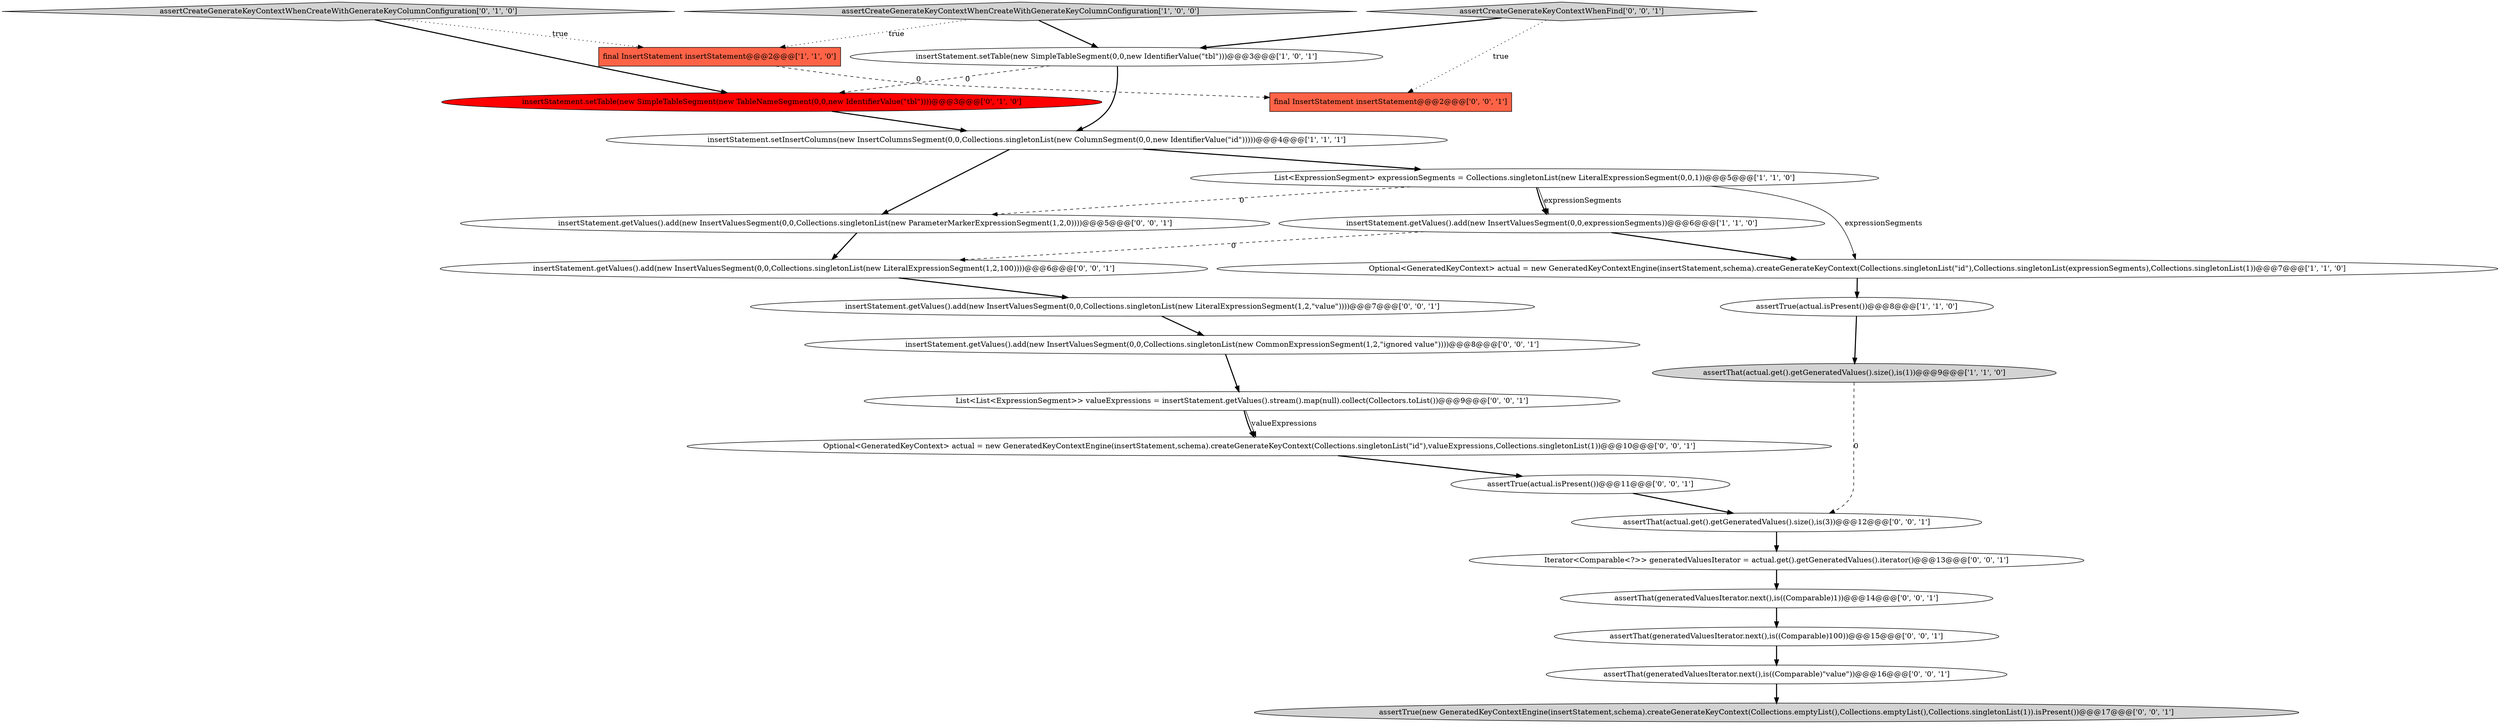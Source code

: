 digraph {
0 [style = filled, label = "insertStatement.setTable(new SimpleTableSegment(0,0,new IdentifierValue(\"tbl\")))@@@3@@@['1', '0', '1']", fillcolor = white, shape = ellipse image = "AAA0AAABBB1BBB"];
25 [style = filled, label = "insertStatement.getValues().add(new InsertValuesSegment(0,0,Collections.singletonList(new ParameterMarkerExpressionSegment(1,2,0))))@@@5@@@['0', '0', '1']", fillcolor = white, shape = ellipse image = "AAA0AAABBB3BBB"];
14 [style = filled, label = "assertTrue(new GeneratedKeyContextEngine(insertStatement,schema).createGenerateKeyContext(Collections.emptyList(),Collections.emptyList(),Collections.singletonList(1)).isPresent())@@@17@@@['0', '0', '1']", fillcolor = lightgray, shape = ellipse image = "AAA0AAABBB3BBB"];
6 [style = filled, label = "assertCreateGenerateKeyContextWhenCreateWithGenerateKeyColumnConfiguration['1', '0', '0']", fillcolor = lightgray, shape = diamond image = "AAA0AAABBB1BBB"];
5 [style = filled, label = "assertTrue(actual.isPresent())@@@8@@@['1', '1', '0']", fillcolor = white, shape = ellipse image = "AAA0AAABBB1BBB"];
22 [style = filled, label = "assertTrue(actual.isPresent())@@@11@@@['0', '0', '1']", fillcolor = white, shape = ellipse image = "AAA0AAABBB3BBB"];
9 [style = filled, label = "insertStatement.setTable(new SimpleTableSegment(new TableNameSegment(0,0,new IdentifierValue(\"tbl\"))))@@@3@@@['0', '1', '0']", fillcolor = red, shape = ellipse image = "AAA1AAABBB2BBB"];
21 [style = filled, label = "assertThat(generatedValuesIterator.next(),is((Comparable)100))@@@15@@@['0', '0', '1']", fillcolor = white, shape = ellipse image = "AAA0AAABBB3BBB"];
24 [style = filled, label = "assertCreateGenerateKeyContextWhenFind['0', '0', '1']", fillcolor = lightgray, shape = diamond image = "AAA0AAABBB3BBB"];
11 [style = filled, label = "final InsertStatement insertStatement@@@2@@@['0', '0', '1']", fillcolor = tomato, shape = box image = "AAA0AAABBB3BBB"];
20 [style = filled, label = "assertThat(generatedValuesIterator.next(),is((Comparable)\"value\"))@@@16@@@['0', '0', '1']", fillcolor = white, shape = ellipse image = "AAA0AAABBB3BBB"];
15 [style = filled, label = "insertStatement.getValues().add(new InsertValuesSegment(0,0,Collections.singletonList(new LiteralExpressionSegment(1,2,100))))@@@6@@@['0', '0', '1']", fillcolor = white, shape = ellipse image = "AAA0AAABBB3BBB"];
13 [style = filled, label = "assertThat(generatedValuesIterator.next(),is((Comparable)1))@@@14@@@['0', '0', '1']", fillcolor = white, shape = ellipse image = "AAA0AAABBB3BBB"];
10 [style = filled, label = "assertCreateGenerateKeyContextWhenCreateWithGenerateKeyColumnConfiguration['0', '1', '0']", fillcolor = lightgray, shape = diamond image = "AAA0AAABBB2BBB"];
23 [style = filled, label = "Iterator<Comparable<?>> generatedValuesIterator = actual.get().getGeneratedValues().iterator()@@@13@@@['0', '0', '1']", fillcolor = white, shape = ellipse image = "AAA0AAABBB3BBB"];
17 [style = filled, label = "insertStatement.getValues().add(new InsertValuesSegment(0,0,Collections.singletonList(new CommonExpressionSegment(1,2,\"ignored value\"))))@@@8@@@['0', '0', '1']", fillcolor = white, shape = ellipse image = "AAA0AAABBB3BBB"];
18 [style = filled, label = "Optional<GeneratedKeyContext> actual = new GeneratedKeyContextEngine(insertStatement,schema).createGenerateKeyContext(Collections.singletonList(\"id\"),valueExpressions,Collections.singletonList(1))@@@10@@@['0', '0', '1']", fillcolor = white, shape = ellipse image = "AAA0AAABBB3BBB"];
19 [style = filled, label = "insertStatement.getValues().add(new InsertValuesSegment(0,0,Collections.singletonList(new LiteralExpressionSegment(1,2,\"value\"))))@@@7@@@['0', '0', '1']", fillcolor = white, shape = ellipse image = "AAA0AAABBB3BBB"];
1 [style = filled, label = "Optional<GeneratedKeyContext> actual = new GeneratedKeyContextEngine(insertStatement,schema).createGenerateKeyContext(Collections.singletonList(\"id\"),Collections.singletonList(expressionSegments),Collections.singletonList(1))@@@7@@@['1', '1', '0']", fillcolor = white, shape = ellipse image = "AAA0AAABBB1BBB"];
2 [style = filled, label = "assertThat(actual.get().getGeneratedValues().size(),is(1))@@@9@@@['1', '1', '0']", fillcolor = lightgray, shape = ellipse image = "AAA0AAABBB1BBB"];
16 [style = filled, label = "List<List<ExpressionSegment>> valueExpressions = insertStatement.getValues().stream().map(null).collect(Collectors.toList())@@@9@@@['0', '0', '1']", fillcolor = white, shape = ellipse image = "AAA0AAABBB3BBB"];
4 [style = filled, label = "insertStatement.getValues().add(new InsertValuesSegment(0,0,expressionSegments))@@@6@@@['1', '1', '0']", fillcolor = white, shape = ellipse image = "AAA0AAABBB1BBB"];
3 [style = filled, label = "List<ExpressionSegment> expressionSegments = Collections.singletonList(new LiteralExpressionSegment(0,0,1))@@@5@@@['1', '1', '0']", fillcolor = white, shape = ellipse image = "AAA0AAABBB1BBB"];
8 [style = filled, label = "final InsertStatement insertStatement@@@2@@@['1', '1', '0']", fillcolor = tomato, shape = box image = "AAA0AAABBB1BBB"];
7 [style = filled, label = "insertStatement.setInsertColumns(new InsertColumnsSegment(0,0,Collections.singletonList(new ColumnSegment(0,0,new IdentifierValue(\"id\")))))@@@4@@@['1', '1', '1']", fillcolor = white, shape = ellipse image = "AAA0AAABBB1BBB"];
12 [style = filled, label = "assertThat(actual.get().getGeneratedValues().size(),is(3))@@@12@@@['0', '0', '1']", fillcolor = white, shape = ellipse image = "AAA0AAABBB3BBB"];
1->5 [style = bold, label=""];
3->4 [style = solid, label="expressionSegments"];
10->8 [style = dotted, label="true"];
3->1 [style = solid, label="expressionSegments"];
16->18 [style = bold, label=""];
24->0 [style = bold, label=""];
20->14 [style = bold, label=""];
6->0 [style = bold, label=""];
19->17 [style = bold, label=""];
9->7 [style = bold, label=""];
15->19 [style = bold, label=""];
3->4 [style = bold, label=""];
7->3 [style = bold, label=""];
0->7 [style = bold, label=""];
24->11 [style = dotted, label="true"];
2->12 [style = dashed, label="0"];
5->2 [style = bold, label=""];
18->22 [style = bold, label=""];
21->20 [style = bold, label=""];
23->13 [style = bold, label=""];
6->8 [style = dotted, label="true"];
22->12 [style = bold, label=""];
4->15 [style = dashed, label="0"];
25->15 [style = bold, label=""];
4->1 [style = bold, label=""];
10->9 [style = bold, label=""];
7->25 [style = bold, label=""];
12->23 [style = bold, label=""];
0->9 [style = dashed, label="0"];
8->11 [style = dashed, label="0"];
13->21 [style = bold, label=""];
16->18 [style = solid, label="valueExpressions"];
17->16 [style = bold, label=""];
3->25 [style = dashed, label="0"];
}
